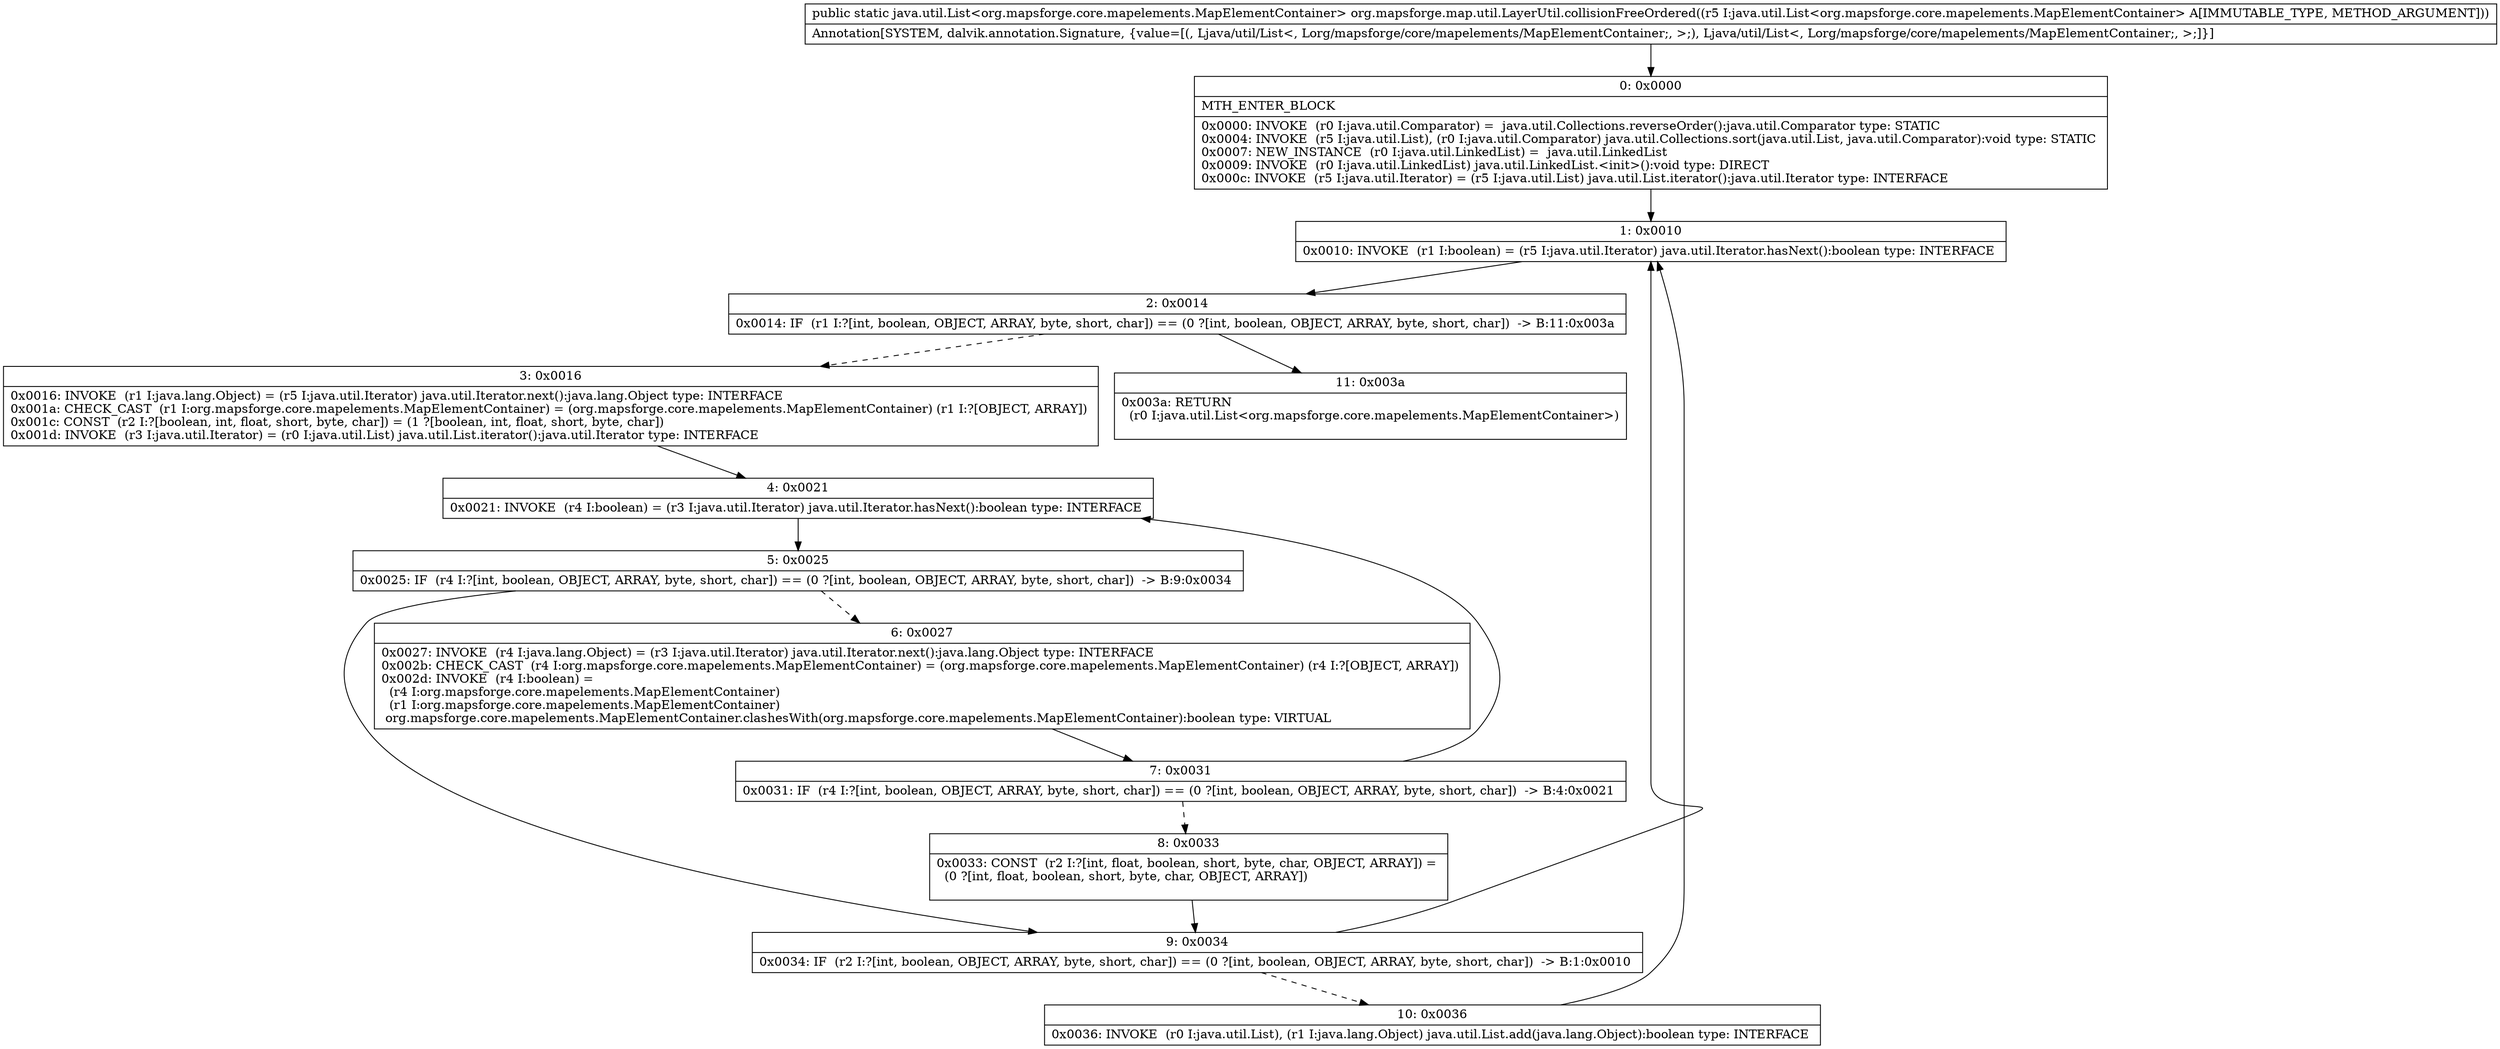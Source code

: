 digraph "CFG fororg.mapsforge.map.util.LayerUtil.collisionFreeOrdered(Ljava\/util\/List;)Ljava\/util\/List;" {
Node_0 [shape=record,label="{0\:\ 0x0000|MTH_ENTER_BLOCK\l|0x0000: INVOKE  (r0 I:java.util.Comparator) =  java.util.Collections.reverseOrder():java.util.Comparator type: STATIC \l0x0004: INVOKE  (r5 I:java.util.List), (r0 I:java.util.Comparator) java.util.Collections.sort(java.util.List, java.util.Comparator):void type: STATIC \l0x0007: NEW_INSTANCE  (r0 I:java.util.LinkedList) =  java.util.LinkedList \l0x0009: INVOKE  (r0 I:java.util.LinkedList) java.util.LinkedList.\<init\>():void type: DIRECT \l0x000c: INVOKE  (r5 I:java.util.Iterator) = (r5 I:java.util.List) java.util.List.iterator():java.util.Iterator type: INTERFACE \l}"];
Node_1 [shape=record,label="{1\:\ 0x0010|0x0010: INVOKE  (r1 I:boolean) = (r5 I:java.util.Iterator) java.util.Iterator.hasNext():boolean type: INTERFACE \l}"];
Node_2 [shape=record,label="{2\:\ 0x0014|0x0014: IF  (r1 I:?[int, boolean, OBJECT, ARRAY, byte, short, char]) == (0 ?[int, boolean, OBJECT, ARRAY, byte, short, char])  \-\> B:11:0x003a \l}"];
Node_3 [shape=record,label="{3\:\ 0x0016|0x0016: INVOKE  (r1 I:java.lang.Object) = (r5 I:java.util.Iterator) java.util.Iterator.next():java.lang.Object type: INTERFACE \l0x001a: CHECK_CAST  (r1 I:org.mapsforge.core.mapelements.MapElementContainer) = (org.mapsforge.core.mapelements.MapElementContainer) (r1 I:?[OBJECT, ARRAY]) \l0x001c: CONST  (r2 I:?[boolean, int, float, short, byte, char]) = (1 ?[boolean, int, float, short, byte, char]) \l0x001d: INVOKE  (r3 I:java.util.Iterator) = (r0 I:java.util.List) java.util.List.iterator():java.util.Iterator type: INTERFACE \l}"];
Node_4 [shape=record,label="{4\:\ 0x0021|0x0021: INVOKE  (r4 I:boolean) = (r3 I:java.util.Iterator) java.util.Iterator.hasNext():boolean type: INTERFACE \l}"];
Node_5 [shape=record,label="{5\:\ 0x0025|0x0025: IF  (r4 I:?[int, boolean, OBJECT, ARRAY, byte, short, char]) == (0 ?[int, boolean, OBJECT, ARRAY, byte, short, char])  \-\> B:9:0x0034 \l}"];
Node_6 [shape=record,label="{6\:\ 0x0027|0x0027: INVOKE  (r4 I:java.lang.Object) = (r3 I:java.util.Iterator) java.util.Iterator.next():java.lang.Object type: INTERFACE \l0x002b: CHECK_CAST  (r4 I:org.mapsforge.core.mapelements.MapElementContainer) = (org.mapsforge.core.mapelements.MapElementContainer) (r4 I:?[OBJECT, ARRAY]) \l0x002d: INVOKE  (r4 I:boolean) = \l  (r4 I:org.mapsforge.core.mapelements.MapElementContainer)\l  (r1 I:org.mapsforge.core.mapelements.MapElementContainer)\l org.mapsforge.core.mapelements.MapElementContainer.clashesWith(org.mapsforge.core.mapelements.MapElementContainer):boolean type: VIRTUAL \l}"];
Node_7 [shape=record,label="{7\:\ 0x0031|0x0031: IF  (r4 I:?[int, boolean, OBJECT, ARRAY, byte, short, char]) == (0 ?[int, boolean, OBJECT, ARRAY, byte, short, char])  \-\> B:4:0x0021 \l}"];
Node_8 [shape=record,label="{8\:\ 0x0033|0x0033: CONST  (r2 I:?[int, float, boolean, short, byte, char, OBJECT, ARRAY]) = \l  (0 ?[int, float, boolean, short, byte, char, OBJECT, ARRAY])\l \l}"];
Node_9 [shape=record,label="{9\:\ 0x0034|0x0034: IF  (r2 I:?[int, boolean, OBJECT, ARRAY, byte, short, char]) == (0 ?[int, boolean, OBJECT, ARRAY, byte, short, char])  \-\> B:1:0x0010 \l}"];
Node_10 [shape=record,label="{10\:\ 0x0036|0x0036: INVOKE  (r0 I:java.util.List), (r1 I:java.lang.Object) java.util.List.add(java.lang.Object):boolean type: INTERFACE \l}"];
Node_11 [shape=record,label="{11\:\ 0x003a|0x003a: RETURN  \l  (r0 I:java.util.List\<org.mapsforge.core.mapelements.MapElementContainer\>)\l \l}"];
MethodNode[shape=record,label="{public static java.util.List\<org.mapsforge.core.mapelements.MapElementContainer\> org.mapsforge.map.util.LayerUtil.collisionFreeOrdered((r5 I:java.util.List\<org.mapsforge.core.mapelements.MapElementContainer\> A[IMMUTABLE_TYPE, METHOD_ARGUMENT]))  | Annotation[SYSTEM, dalvik.annotation.Signature, \{value=[(, Ljava\/util\/List\<, Lorg\/mapsforge\/core\/mapelements\/MapElementContainer;, \>;), Ljava\/util\/List\<, Lorg\/mapsforge\/core\/mapelements\/MapElementContainer;, \>;]\}]\l}"];
MethodNode -> Node_0;
Node_0 -> Node_1;
Node_1 -> Node_2;
Node_2 -> Node_3[style=dashed];
Node_2 -> Node_11;
Node_3 -> Node_4;
Node_4 -> Node_5;
Node_5 -> Node_6[style=dashed];
Node_5 -> Node_9;
Node_6 -> Node_7;
Node_7 -> Node_4;
Node_7 -> Node_8[style=dashed];
Node_8 -> Node_9;
Node_9 -> Node_1;
Node_9 -> Node_10[style=dashed];
Node_10 -> Node_1;
}


